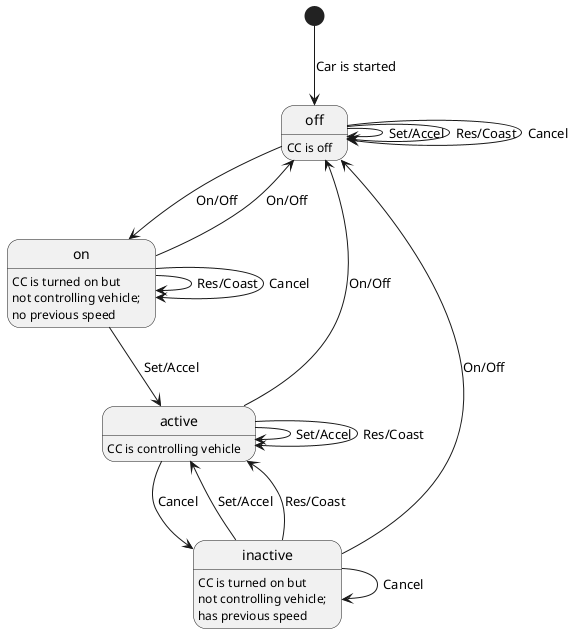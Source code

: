 @startuml

[*] --> off : Car is started

off: CC is off
off --> on : On/Off
off --> off : Set/Accel
off --> off : Res/Coast
off --> off : Cancel

on: CC is turned on but\nnot controlling vehicle;\nno previous speed
on --> off : On/Off
on --> active : Set/Accel
on --> on : Res/Coast
on --> on : Cancel

inactive: CC is turned on but\nnot controlling vehicle;\nhas previous speed
inactive --> off : On/Off
inactive --> active : Set/Accel
inactive --> active : Res/Coast
inactive --> inactive : Cancel

active: CC is controlling vehicle
active --> off : On/Off
active --> active : Set/Accel
active --> active : Res/Coast
active --> inactive : Cancel

@enduml
